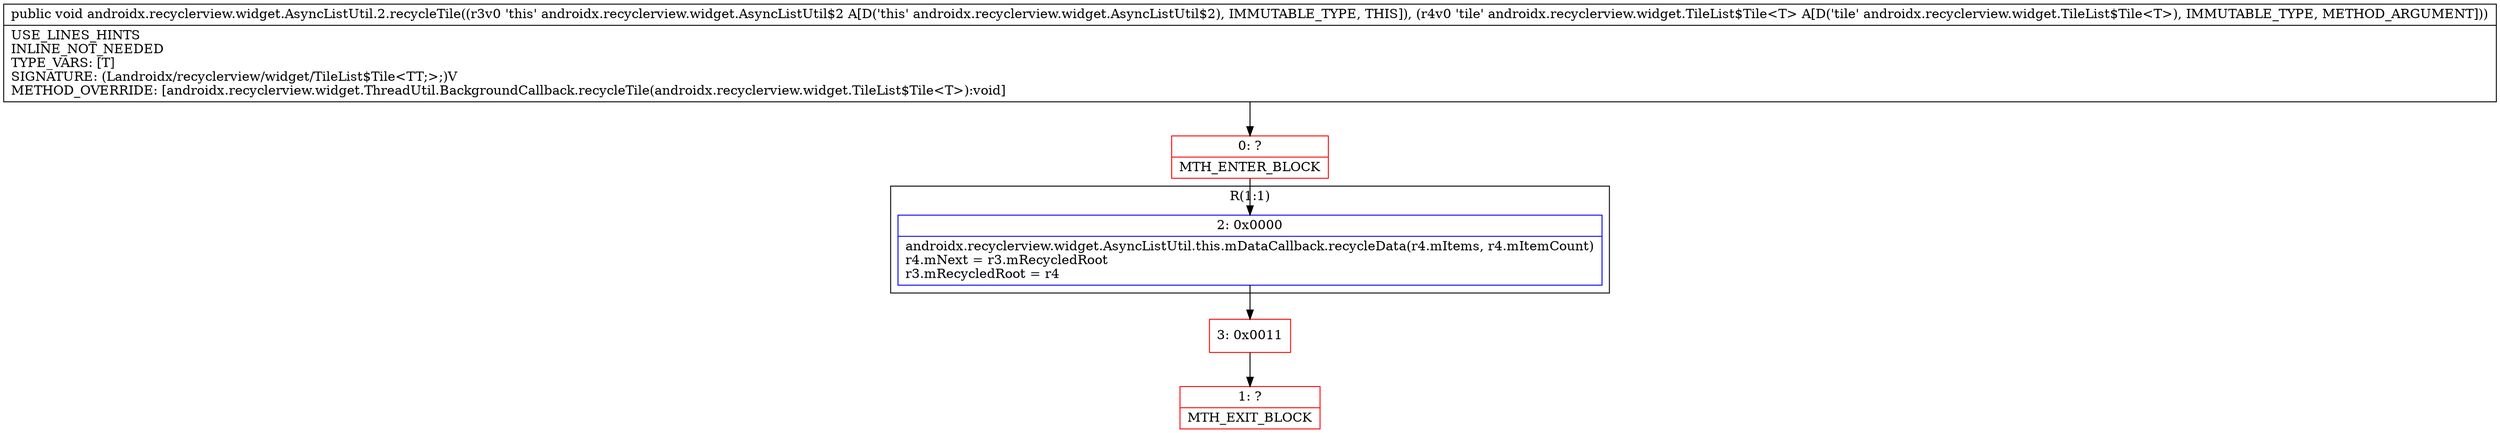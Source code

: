 digraph "CFG forandroidx.recyclerview.widget.AsyncListUtil.2.recycleTile(Landroidx\/recyclerview\/widget\/TileList$Tile;)V" {
subgraph cluster_Region_939128605 {
label = "R(1:1)";
node [shape=record,color=blue];
Node_2 [shape=record,label="{2\:\ 0x0000|androidx.recyclerview.widget.AsyncListUtil.this.mDataCallback.recycleData(r4.mItems, r4.mItemCount)\lr4.mNext = r3.mRecycledRoot\lr3.mRecycledRoot = r4\l}"];
}
Node_0 [shape=record,color=red,label="{0\:\ ?|MTH_ENTER_BLOCK\l}"];
Node_3 [shape=record,color=red,label="{3\:\ 0x0011}"];
Node_1 [shape=record,color=red,label="{1\:\ ?|MTH_EXIT_BLOCK\l}"];
MethodNode[shape=record,label="{public void androidx.recyclerview.widget.AsyncListUtil.2.recycleTile((r3v0 'this' androidx.recyclerview.widget.AsyncListUtil$2 A[D('this' androidx.recyclerview.widget.AsyncListUtil$2), IMMUTABLE_TYPE, THIS]), (r4v0 'tile' androidx.recyclerview.widget.TileList$Tile\<T\> A[D('tile' androidx.recyclerview.widget.TileList$Tile\<T\>), IMMUTABLE_TYPE, METHOD_ARGUMENT]))  | USE_LINES_HINTS\lINLINE_NOT_NEEDED\lTYPE_VARS: [T]\lSIGNATURE: (Landroidx\/recyclerview\/widget\/TileList$Tile\<TT;\>;)V\lMETHOD_OVERRIDE: [androidx.recyclerview.widget.ThreadUtil.BackgroundCallback.recycleTile(androidx.recyclerview.widget.TileList$Tile\<T\>):void]\l}"];
MethodNode -> Node_0;Node_2 -> Node_3;
Node_0 -> Node_2;
Node_3 -> Node_1;
}

